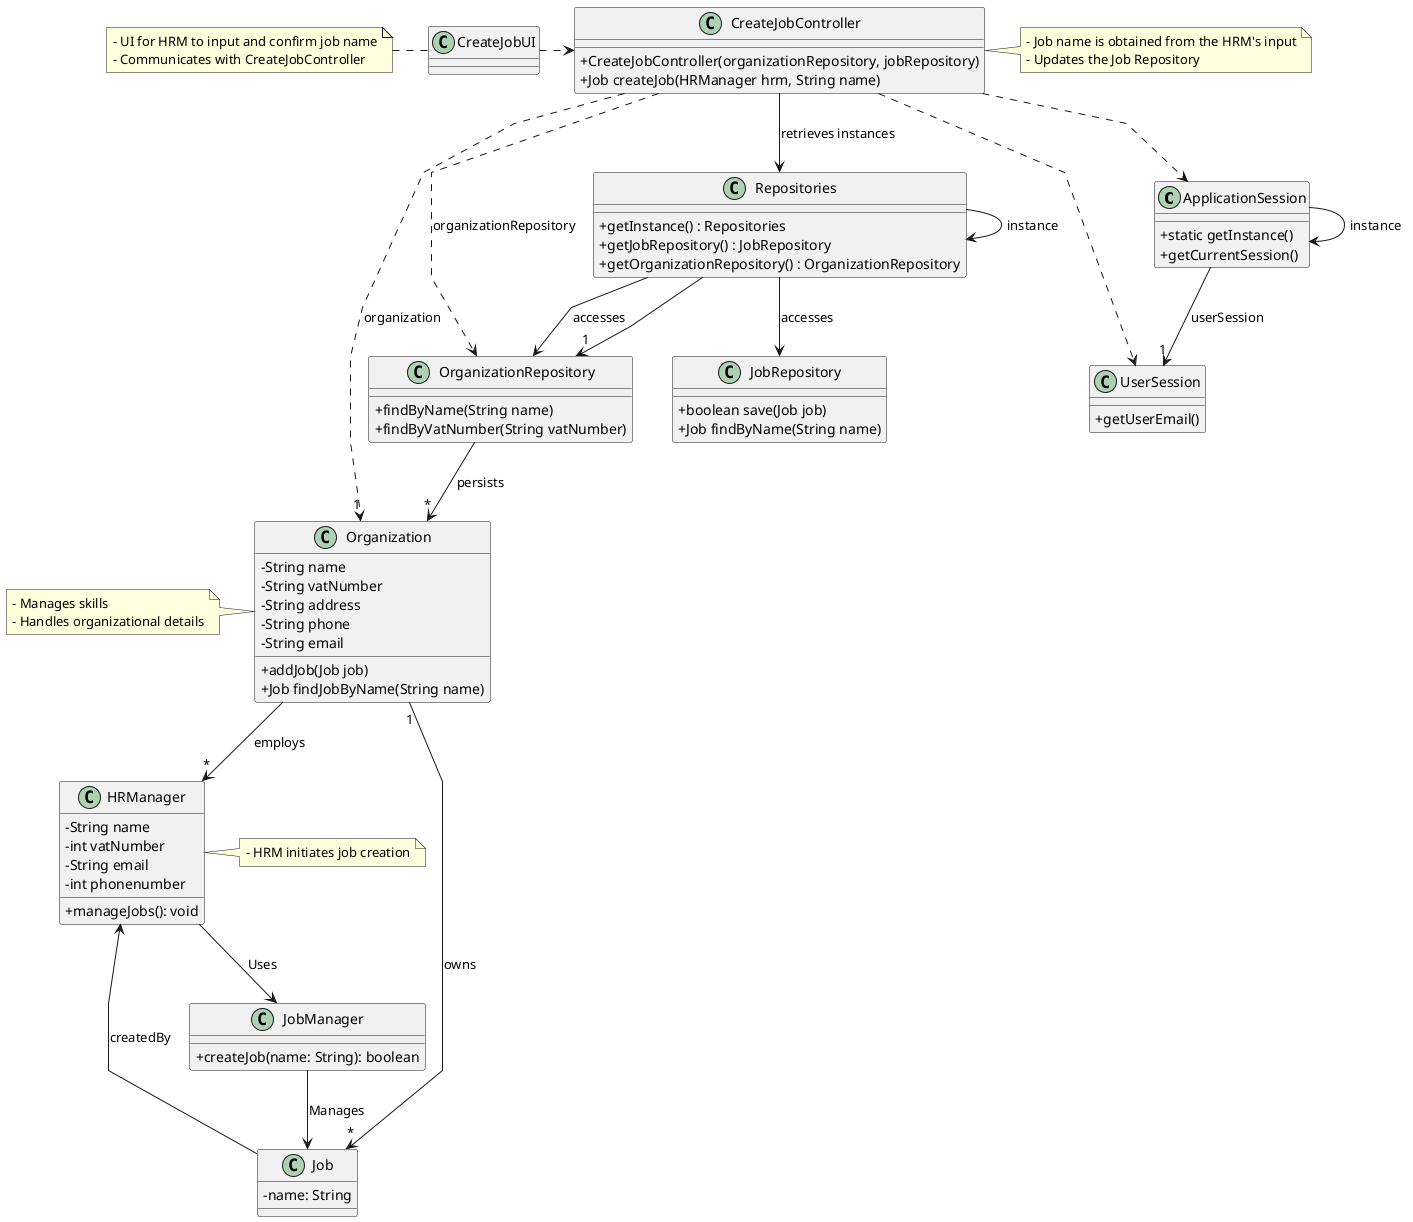 @startuml
'skinparam monochrome true
skinparam packageStyle rectangle
skinparam shadowing false
skinparam linetype polyline
'skinparam linetype orto

skinparam classAttributeIconSize 0

'left to right direction

class ApplicationSession
{
    + static getInstance()
    + getCurrentSession()
}

class UserSession
{
    + getUserEmail()
}

class Job {
    - name: String
}

class JobManager {
    + createJob(name: String): boolean
}

class JobRepository {
  + boolean save(Job job)
  + Job findByName(String name)
}

class Organization {
  - String name
  - String vatNumber
  - String address
  - String phone
  - String email
  + addJob(Job job)
  + Job findJobByName(String name)
}

class OrganizationRepository {
  + findByName(String name)
  + findByVatNumber(String vatNumber)
}

class Repositories {
  + getInstance() : Repositories
  + getJobRepository() : JobRepository
  + getOrganizationRepository() : OrganizationRepository
}

class CreateJobController {
  + CreateJobController(organizationRepository, jobRepository)
  + Job createJob(HRManager hrm, String name)
}

class CreateJobUI {

}

class HRManager {
   - String name
   - int vatNumber
   - String email
   - int phonenumber
    + manageJobs(): void
}

JobManager --> Job: Manages
HRManager --> JobManager: Uses

note right of CreateJobController
  - Job name is obtained from the HRM's input
  - Updates the Job Repository
end note

note right of HRManager
  - HRM initiates job creation
end note

note left of CreateJobUI
  - UI for HRM to input and confirm job name
  - Communicates with CreateJobController
end note

note left of Organization
  - Manages skills
  - Handles organizational details
end note

Repositories -> Repositories : instance
ApplicationSession -> ApplicationSession : instance

CreateJobUI .> CreateJobController

CreateJobController -down-> Repositories : retrieves instances

Repositories -down-> JobRepository : accesses
Repositories -down-> OrganizationRepository : accesses

CreateJobController ..> OrganizationRepository : organizationRepository

Repositories --> "1" OrganizationRepository

OrganizationRepository --> "*" Organization : persists
ApplicationSession --> "1" UserSession : userSession

CreateJobController ..> "1" Organization : organization
CreateJobController ..> ApplicationSession
CreateJobController ..> UserSession
Organization "1" --> "*" Job : owns
Job --> HRManager : createdBy

Organization --> "*" HRManager : employs

@enduml